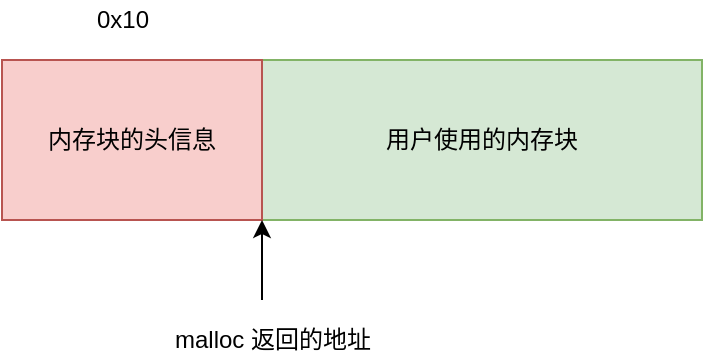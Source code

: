 <mxfile version="17.1.3" type="github">
  <diagram id="UBCMmzzyJxCG5NBkDQrW" name="Page-1">
    <mxGraphModel dx="732" dy="641" grid="1" gridSize="10" guides="1" tooltips="1" connect="1" arrows="1" fold="1" page="1" pageScale="1" pageWidth="827" pageHeight="1169" math="0" shadow="0">
      <root>
        <mxCell id="0" />
        <mxCell id="1" parent="0" />
        <mxCell id="WowMR0IQ3SSCzQduIoS1-1" value="用户使用的内存块" style="rounded=0;whiteSpace=wrap;html=1;fillColor=#d5e8d4;strokeColor=#82b366;" vertex="1" parent="1">
          <mxGeometry x="240" y="120" width="220" height="80" as="geometry" />
        </mxCell>
        <mxCell id="WowMR0IQ3SSCzQduIoS1-2" value="内存块的头信息" style="rounded=0;whiteSpace=wrap;html=1;fillColor=#f8cecc;strokeColor=#b85450;" vertex="1" parent="1">
          <mxGeometry x="110" y="120" width="130" height="80" as="geometry" />
        </mxCell>
        <mxCell id="WowMR0IQ3SSCzQduIoS1-3" value="" style="endArrow=classic;html=1;rounded=0;entryX=1;entryY=1;entryDx=0;entryDy=0;" edge="1" parent="1" target="WowMR0IQ3SSCzQduIoS1-2">
          <mxGeometry width="50" height="50" relative="1" as="geometry">
            <mxPoint x="240" y="240" as="sourcePoint" />
            <mxPoint x="300" y="240" as="targetPoint" />
          </mxGeometry>
        </mxCell>
        <mxCell id="WowMR0IQ3SSCzQduIoS1-4" value="malloc 返回的地址" style="text;html=1;align=center;verticalAlign=middle;resizable=0;points=[];autosize=1;strokeColor=none;fillColor=none;" vertex="1" parent="1">
          <mxGeometry x="190" y="250" width="110" height="20" as="geometry" />
        </mxCell>
        <mxCell id="WowMR0IQ3SSCzQduIoS1-5" value="0x10" style="text;html=1;align=center;verticalAlign=middle;resizable=0;points=[];autosize=1;strokeColor=none;fillColor=none;" vertex="1" parent="1">
          <mxGeometry x="150" y="90" width="40" height="20" as="geometry" />
        </mxCell>
      </root>
    </mxGraphModel>
  </diagram>
</mxfile>
